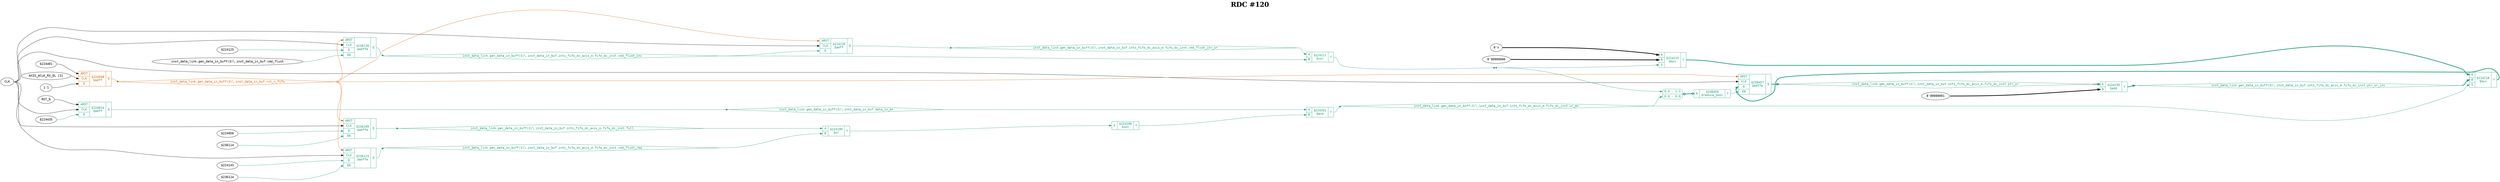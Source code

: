 digraph "spacefibre_light_top" {
label=<<b>RDC #120</b>>;
labelloc="t"
fontsize="30"
node ["fontname"="Courier"]
edge ["fontname"="Courier"]
rankdir="LR";
remincross=true;
n7 [ shape=octagon, label="CLK", color="black", fontcolor="black", href="/src/ip_spacefibre_light_top/spacefibre_light_top.vhd#45" ];
n8 [ shape=diamond, label="inst_data_link.gen_data_in_buff(3)&#9586;.inst_data_in_buf.data_in_en", colorscheme="dark28", color="1", fontcolor="1", href="/src/module_data_link/data_in_buf.vhd#126" ];
n9 [ shape=diamond, label="inst_data_link.gen_data_in_buff(3)&#9586;.inst_data_in_buf.ints_fifo_dc_axis_m.fifo_dc_inst.cmd_flush_inv", colorscheme="dark28", color="1", fontcolor="1", href="/src/ip/fifo_dc/fifo_dc.vhd#112" ];
n10 [ shape=diamond, label="inst_data_link.gen_data_in_buff(3)&#9586;.inst_data_in_buf.ints_fifo_dc_axis_m.fifo_dc_inst.cmd_flush_inv_wr", colorscheme="dark28", color="1", fontcolor="1", href="/src/ip/fifo_dc/fifo_dc.vhd#113" ];
n11 [ shape=diamond, label="inst_data_link.gen_data_in_buff(3)&#9586;.inst_data_in_buf.ints_fifo_dc_axis_m.fifo_dc_inst.cmd_flush_req", colorscheme="dark28", color="1", fontcolor="1", href="/src/ip/fifo_dc/fifo_dc.vhd#111" ];
n12 [ shape=diamond, label="inst_data_link.gen_data_in_buff(3)&#9586;.inst_data_in_buf.ints_fifo_dc_axis_m.fifo_dc_inst.full", colorscheme="dark28", color="1", fontcolor="1", href="/src/ip/fifo_dc/fifo_dc.vhd#127" ];
n13 [ shape=diamond, label="inst_data_link.gen_data_in_buff(3)&#9586;.inst_data_in_buf.ints_fifo_dc_axis_m.fifo_dc_inst.ptr_wr", colorscheme="dark28", color="1", fontcolor="1", href="/src/ip/fifo_dc/fifo_dc.vhd#94" ];
n14 [ shape=diamond, label="inst_data_link.gen_data_in_buff(3)&#9586;.inst_data_in_buf.ints_fifo_dc_axis_m.fifo_dc_inst.ptr_wr_inc", colorscheme="dark28", color="1", fontcolor="1", href="/src/ip/fifo_dc/fifo_dc.vhd#95" ];
n15 [ shape=diamond, label="inst_data_link.gen_data_in_buff(3)&#9586;.inst_data_in_buf.ints_fifo_dc_axis_m.fifo_dc_inst.wr_en", colorscheme="dark28", color="1", fontcolor="1", href="/src/ip/fifo_dc/fifo_dc.vhd#123" ];
n16 [ shape=diamond, label="inst_data_link.gen_data_in_buff(3)&#9586;.inst_data_in_buf.rst_n_fifo", colorscheme="dark28", color="2", fontcolor="2", href="/src/module_data_link/data_in_buf.vhd#142" ];
{ rank="source"; n7;}
{ rank="sink";}
v0 [ label="$224056" ];
v1 [ label="$236114" ];
c21 [ shape=record, label="{{<p17> ARST|<p7> CLK|<p18> D|<p19> EN}|$236109\n$adffe|{<p20> Q}}", colorscheme="dark28", color="1", fontcolor="1" , href="/src/ip/fifo_dc/fifo_dc.vhd#256"  ];
v2 [ label="$224143" ];
v3 [ label="$236124" ];
c22 [ shape=record, label="{{<p17> ARST|<p7> CLK|<p18> D|<p19> EN}|$236123\n$adffe|{<p20> Q}}", colorscheme="dark28", color="1", fontcolor="1" , href="/src/ip/fifo_dc/fifo_dc.vhd#440"  ];
v4 [ label="$224125" ];
v5 [ label="inst_data_link.gen_data_in_buff(3)&#9586;.inst_data_in_buf.cmd_flush" ];
c23 [ shape=record, label="{{<p17> ARST|<p7> CLK|<p18> D|<p19> EN}|$236129\n$adffe|{<p20> Q}}", colorscheme="dark28", color="1", fontcolor="1" , href="/src/ip/fifo_dc/fifo_dc.vhd#440"  ];
c24 [ shape=record, label="{{<p17> ARST|<p7> CLK|<p18> D|<p19> EN}|$238457\n$adffe|{<p20> Q}}", colorscheme="dark28", color="1", fontcolor="1" , href="/src/ip/fifo_dc/fifo_dc.vhd#199"  ];
c27 [ shape=record, label="{{<p25> A}|$238459\n$reduce_bool|{<p26> Y}}", colorscheme="dark28", color="1", fontcolor="1" ];
x6 [ shape=record, style=rounded, label="<s1> 0:0 - 1:1 |<s0> 0:0 - 0:0 ", colorscheme="dark28", color="1", fontcolor="1" ];
x6:e -> c27:p25:w [arrowhead=odiamond, arrowtail=odiamond, dir=both, colorscheme="dark28", color="1", fontcolor="1", style="setlinewidth(3)", label=""];
v7 [ label="RST_N" ];
v8 [ label="$224435" ];
c28 [ shape=record, label="{{<p17> ARST|<p7> CLK|<p18> D}|$224624\n$adff|{<p20> Q}}", colorscheme="dark28", color="1", fontcolor="1" , href="/src/module_data_link/data_in_buf.vhd#225"  ];
v9 [ label="$224401" ];
v10 [ label="AXIS_ACLK_RX_DL [3]" ];
v11 [ label="1'1" ];
c29 [ shape=record, label="{{<p17> ARST|<p7> CLK|<p18> D}|$224568\n$adff|{<p20> Q}}", colorscheme="dark28", color="2", fontcolor="2" , href="/src/module_data_link/data_in_buf.vhd#194"  ];
v12 [ label="8'00000001" ];
c31 [ shape=record, label="{{<p25> A|<p30> B}|$224195\n$add|{<p26> Y}}", colorscheme="dark28", color="1", fontcolor="1" , href="/src/ip/fifo_dc/fifo_dc.vhd#170"  ];
c32 [ shape=record, label="{{<p17> ARST|<p7> CLK|<p18> D}|$224220\n$adff|{<p20> Q}}", colorscheme="dark28", color="1", fontcolor="1" , href="/src/ip/fifo_dc/fifo_dc.vhd#199"  ];
c33 [ shape=record, label="{{<p25> A|<p30> B}|$224199\n$or|{<p26> Y}}", colorscheme="dark28", color="1", fontcolor="1" , href="/src/ip/fifo_dc/fifo_dc.vhd#173"  ];
c34 [ shape=record, label="{{<p25> A}|$224200\n$not|{<p26> Y}}", colorscheme="dark28", color="1", fontcolor="1" , href="/src/ip/fifo_dc/fifo_dc.vhd#173"  ];
c35 [ shape=record, label="{{<p25> A|<p30> B}|$224201\n$and|{<p26> Y}}", colorscheme="dark28", color="1", fontcolor="1" , href="/src/ip/fifo_dc/fifo_dc.vhd#173"  ];
c36 [ shape=record, label="{{<p25> A|<p30> B}|$224211\n$xor|{<p26> Y}}", colorscheme="dark28", color="1", fontcolor="1" , href="/src/ip/fifo_dc/fifo_dc.vhd#205"  ];
v13 [ label="8'x" ];
v14 [ label="8'00000000" ];
c38 [ shape=record, label="{{<p25> A|<p30> B|<p37> S}|$224215\n$mux|{<p26> Y}}", colorscheme="dark28", color="1", fontcolor="1" , href="/src/ip/fifo_dc/fifo_dc.vhd#205"  ];
c39 [ shape=record, label="{{<p25> A|<p30> B|<p37> S}|$224218\n$mux|{<p26> Y}}", colorscheme="dark28", color="1", fontcolor="1" , href="/src/ip/fifo_dc/fifo_dc.vhd#209"  ];
c27:p26:e -> c24:p19:w [colorscheme="dark28", color="1", fontcolor="1", label=""];
c32:p20:e -> n10:w [colorscheme="dark28", color="1", fontcolor="1", label=""];
n10:e -> c36:p25:w [colorscheme="dark28", color="1", fontcolor="1", label=""];
c22:p20:e -> n11:w [colorscheme="dark28", color="1", fontcolor="1", label=""];
n11:e -> c33:p30:w [colorscheme="dark28", color="1", fontcolor="1", label=""];
c21:p20:e -> n12:w [colorscheme="dark28", color="1", fontcolor="1", label=""];
n12:e -> c33:p25:w [colorscheme="dark28", color="1", fontcolor="1", label=""];
c24:p20:e -> n13:w [colorscheme="dark28", color="1", fontcolor="1", style="setlinewidth(3)", label=""];
n13:e -> c31:p25:w [colorscheme="dark28", color="1", fontcolor="1", style="setlinewidth(3)", label=""];
c31:p26:e -> n14:w [colorscheme="dark28", color="1", fontcolor="1", style="setlinewidth(3)", label=""];
n14:e -> c39:p30:w [colorscheme="dark28", color="1", fontcolor="1", style="setlinewidth(3)", label=""];
c35:p26:e -> n15:w [colorscheme="dark28", color="1", fontcolor="1", label=""];
n15:e -> c39:p37:w [colorscheme="dark28", color="1", fontcolor="1", label=""];
n15:e -> x6:s0:w [colorscheme="dark28", color="1", fontcolor="1", label=""];
c29:p20:e -> n16:w [colorscheme="dark28", color="2", fontcolor="2", label=""];
n16:e -> c21:p17:w [colorscheme="dark28", color="2", fontcolor="2", label=""];
n16:e -> c22:p17:w [colorscheme="dark28", color="2", fontcolor="2", label=""];
n16:e -> c23:p17:w [colorscheme="dark28", color="2", fontcolor="2", label=""];
n16:e -> c24:p17:w [colorscheme="dark28", color="2", fontcolor="2", label=""];
n16:e -> c32:p17:w [colorscheme="dark28", color="2", fontcolor="2", label=""];
n2 [ shape=point ];
c36:p26:e -> n2:w [colorscheme="dark28", color="1", fontcolor="1", label=""];
n2:e -> c38:p37:w [colorscheme="dark28", color="1", fontcolor="1", label=""];
n2:e -> x6:s1:w [colorscheme="dark28", color="1", fontcolor="1", label=""];
c38:p26:e -> c39:p25:w [colorscheme="dark28", color="1", fontcolor="1", style="setlinewidth(3)", label=""];
c39:p26:e -> c24:p18:w [colorscheme="dark28", color="1", fontcolor="1", style="setlinewidth(3)", label=""];
c33:p26:e -> c34:p25:w [colorscheme="dark28", color="1", fontcolor="1", label=""];
c34:p26:e -> c35:p30:w [colorscheme="dark28", color="1", fontcolor="1", label=""];
n7:e -> c21:p7:w [color="black", fontcolor="black", label=""];
n7:e -> c22:p7:w [color="black", fontcolor="black", label=""];
n7:e -> c23:p7:w [color="black", fontcolor="black", label=""];
n7:e -> c24:p7:w [color="black", fontcolor="black", label=""];
n7:e -> c28:p7:w [color="black", fontcolor="black", label=""];
n7:e -> c32:p7:w [color="black", fontcolor="black", label=""];
c28:p20:e -> n8:w [colorscheme="dark28", color="1", fontcolor="1", label=""];
n8:e -> c35:p25:w [colorscheme="dark28", color="1", fontcolor="1", label=""];
c23:p20:e -> n9:w [colorscheme="dark28", color="1", fontcolor="1", label=""];
n9:e -> c32:p18:w [colorscheme="dark28", color="1", fontcolor="1", label=""];
n9:e -> c36:p30:w [colorscheme="dark28", color="1", fontcolor="1", label=""];
v0:e -> c21:p18:w [colorscheme="dark28", color="1", fontcolor="1", label=""];
v1:e -> c21:p19:w [colorscheme="dark28", color="1", fontcolor="1", label=""];
v10:e -> c29:p7:w [color="black", fontcolor="black", label=""];
v11:e -> c29:p18:w [color="black", fontcolor="black", label=""];
v12:e -> c31:p30:w [color="black", fontcolor="black", style="setlinewidth(3)", label=""];
v13:e -> c38:p25:w [color="black", fontcolor="black", style="setlinewidth(3)", label=""];
v14:e -> c38:p30:w [color="black", fontcolor="black", style="setlinewidth(3)", label=""];
v2:e -> c22:p18:w [colorscheme="dark28", color="1", fontcolor="1", label=""];
v3:e -> c22:p19:w [colorscheme="dark28", color="1", fontcolor="1", label=""];
v4:e -> c23:p18:w [colorscheme="dark28", color="1", fontcolor="1", label=""];
v5:e -> c23:p19:w [colorscheme="dark28", color="1", fontcolor="1", label=""];
v7:e -> c28:p17:w [color="black", fontcolor="black", label=""];
v8:e -> c28:p18:w [colorscheme="dark28", color="1", fontcolor="1", label=""];
v9:e -> c29:p17:w [color="black", fontcolor="black", label=""];
}
